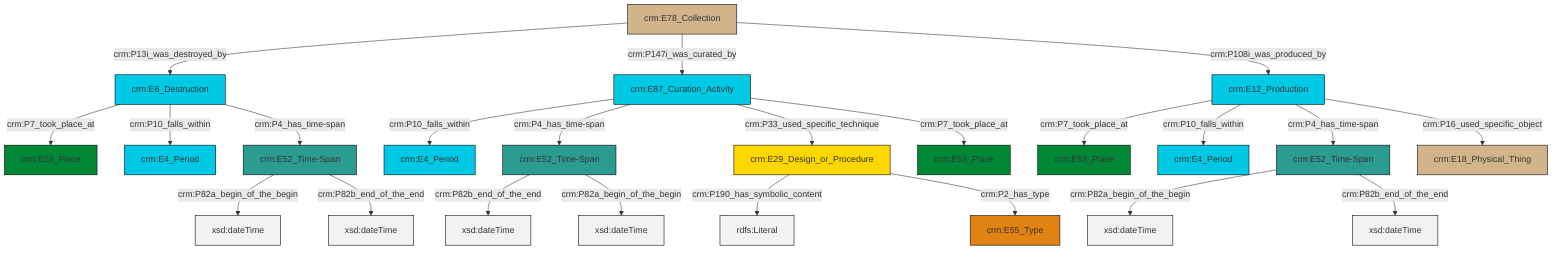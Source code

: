 graph TD
classDef Literal fill:#f2f2f2,stroke:#000000;
classDef CRM_Entity fill:#FFFFFF,stroke:#000000;
classDef Temporal_Entity fill:#00C9E6, stroke:#000000;
classDef Type fill:#E18312, stroke:#000000;
classDef Time-Span fill:#2C9C91, stroke:#000000;
classDef Appellation fill:#FFEB7F, stroke:#000000;
classDef Place fill:#008836, stroke:#000000;
classDef Persistent_Item fill:#B266B2, stroke:#000000;
classDef Conceptual_Object fill:#FFD700, stroke:#000000;
classDef Physical_Thing fill:#D2B48C, stroke:#000000;
classDef Actor fill:#f58aad, stroke:#000000;
classDef PC_Classes fill:#4ce600, stroke:#000000;
classDef Multi fill:#cccccc,stroke:#000000;

0["crm:E87_Curation_Activity"]:::Temporal_Entity -->|crm:P10_falls_within| 1["crm:E4_Period"]:::Temporal_Entity
4["crm:E12_Production"]:::Temporal_Entity -->|crm:P7_took_place_at| 5["crm:E53_Place"]:::Place
6["crm:E52_Time-Span"]:::Time-Span -->|crm:P82a_begin_of_the_begin| 7[xsd:dateTime]:::Literal
4["crm:E12_Production"]:::Temporal_Entity -->|crm:P10_falls_within| 8["crm:E4_Period"]:::Temporal_Entity
0["crm:E87_Curation_Activity"]:::Temporal_Entity -->|crm:P4_has_time-span| 12["crm:E52_Time-Span"]:::Time-Span
12["crm:E52_Time-Span"]:::Time-Span -->|crm:P82b_end_of_the_end| 16[xsd:dateTime]:::Literal
23["crm:E6_Destruction"]:::Temporal_Entity -->|crm:P7_took_place_at| 17["crm:E53_Place"]:::Place
21["crm:E52_Time-Span"]:::Time-Span -->|crm:P82a_begin_of_the_begin| 24[xsd:dateTime]:::Literal
4["crm:E12_Production"]:::Temporal_Entity -->|crm:P4_has_time-span| 21["crm:E52_Time-Span"]:::Time-Span
0["crm:E87_Curation_Activity"]:::Temporal_Entity -->|crm:P33_used_specific_technique| 25["crm:E29_Design_or_Procedure"]:::Conceptual_Object
25["crm:E29_Design_or_Procedure"]:::Conceptual_Object -->|crm:P190_has_symbolic_content| 26[rdfs:Literal]:::Literal
25["crm:E29_Design_or_Procedure"]:::Conceptual_Object -->|crm:P2_has_type| 2["crm:E55_Type"]:::Type
21["crm:E52_Time-Span"]:::Time-Span -->|crm:P82b_end_of_the_end| 27[xsd:dateTime]:::Literal
4["crm:E12_Production"]:::Temporal_Entity -->|crm:P16_used_specific_object| 28["crm:E18_Physical_Thing"]:::Physical_Thing
9["crm:E78_Collection"]:::Physical_Thing -->|crm:P13i_was_destroyed_by| 23["crm:E6_Destruction"]:::Temporal_Entity
9["crm:E78_Collection"]:::Physical_Thing -->|crm:P147i_was_curated_by| 0["crm:E87_Curation_Activity"]:::Temporal_Entity
12["crm:E52_Time-Span"]:::Time-Span -->|crm:P82a_begin_of_the_begin| 31[xsd:dateTime]:::Literal
0["crm:E87_Curation_Activity"]:::Temporal_Entity -->|crm:P7_took_place_at| 19["crm:E53_Place"]:::Place
9["crm:E78_Collection"]:::Physical_Thing -->|crm:P108i_was_produced_by| 4["crm:E12_Production"]:::Temporal_Entity
23["crm:E6_Destruction"]:::Temporal_Entity -->|crm:P10_falls_within| 14["crm:E4_Period"]:::Temporal_Entity
23["crm:E6_Destruction"]:::Temporal_Entity -->|crm:P4_has_time-span| 6["crm:E52_Time-Span"]:::Time-Span
6["crm:E52_Time-Span"]:::Time-Span -->|crm:P82b_end_of_the_end| 35[xsd:dateTime]:::Literal